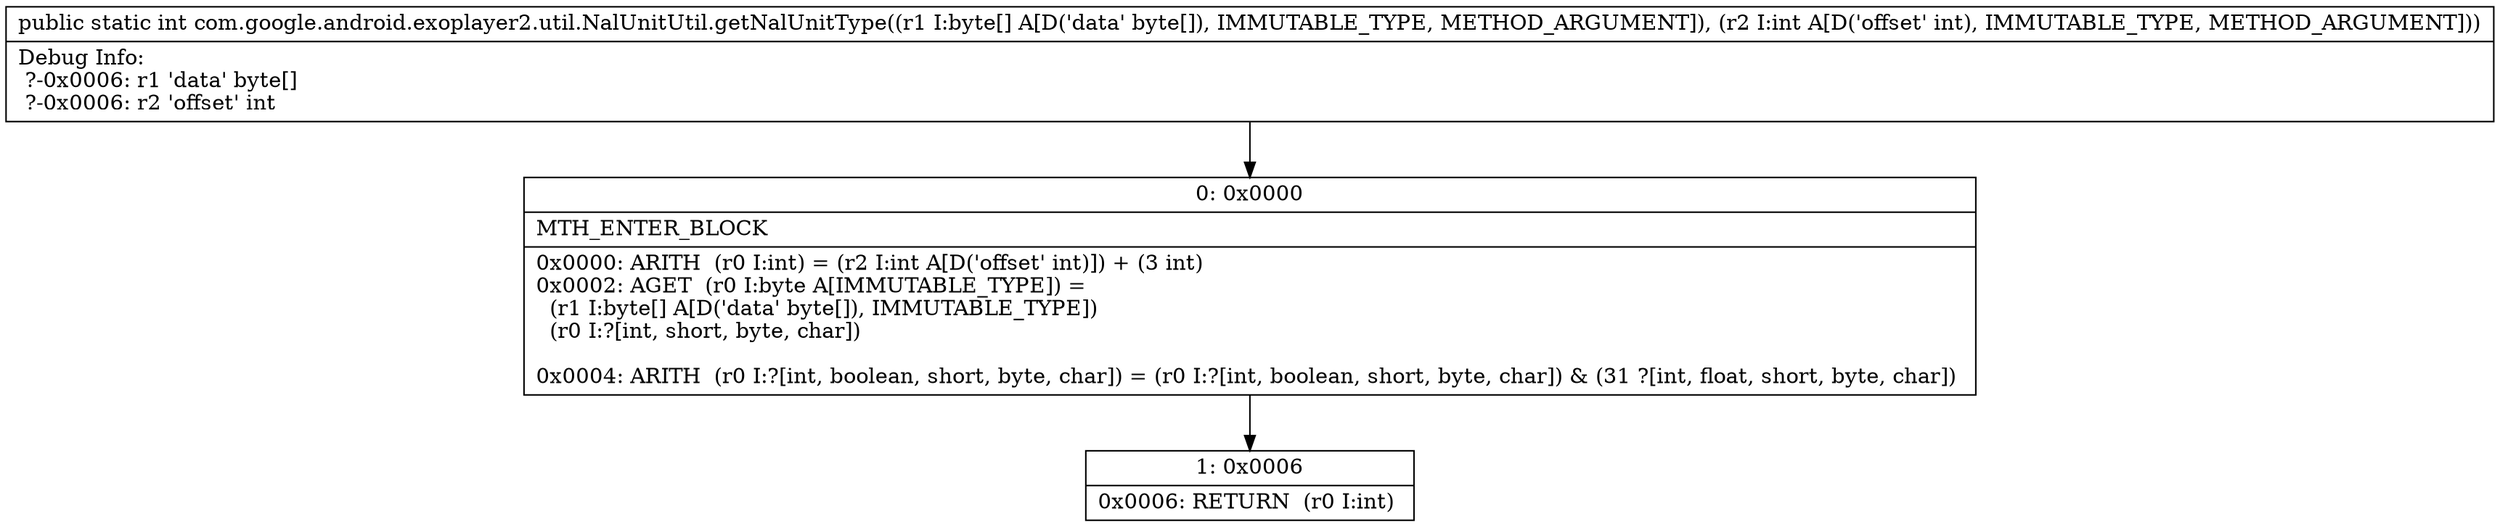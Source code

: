digraph "CFG forcom.google.android.exoplayer2.util.NalUnitUtil.getNalUnitType([BI)I" {
Node_0 [shape=record,label="{0\:\ 0x0000|MTH_ENTER_BLOCK\l|0x0000: ARITH  (r0 I:int) = (r2 I:int A[D('offset' int)]) + (3 int) \l0x0002: AGET  (r0 I:byte A[IMMUTABLE_TYPE]) = \l  (r1 I:byte[] A[D('data' byte[]), IMMUTABLE_TYPE])\l  (r0 I:?[int, short, byte, char])\l \l0x0004: ARITH  (r0 I:?[int, boolean, short, byte, char]) = (r0 I:?[int, boolean, short, byte, char]) & (31 ?[int, float, short, byte, char]) \l}"];
Node_1 [shape=record,label="{1\:\ 0x0006|0x0006: RETURN  (r0 I:int) \l}"];
MethodNode[shape=record,label="{public static int com.google.android.exoplayer2.util.NalUnitUtil.getNalUnitType((r1 I:byte[] A[D('data' byte[]), IMMUTABLE_TYPE, METHOD_ARGUMENT]), (r2 I:int A[D('offset' int), IMMUTABLE_TYPE, METHOD_ARGUMENT]))  | Debug Info:\l  ?\-0x0006: r1 'data' byte[]\l  ?\-0x0006: r2 'offset' int\l}"];
MethodNode -> Node_0;
Node_0 -> Node_1;
}

